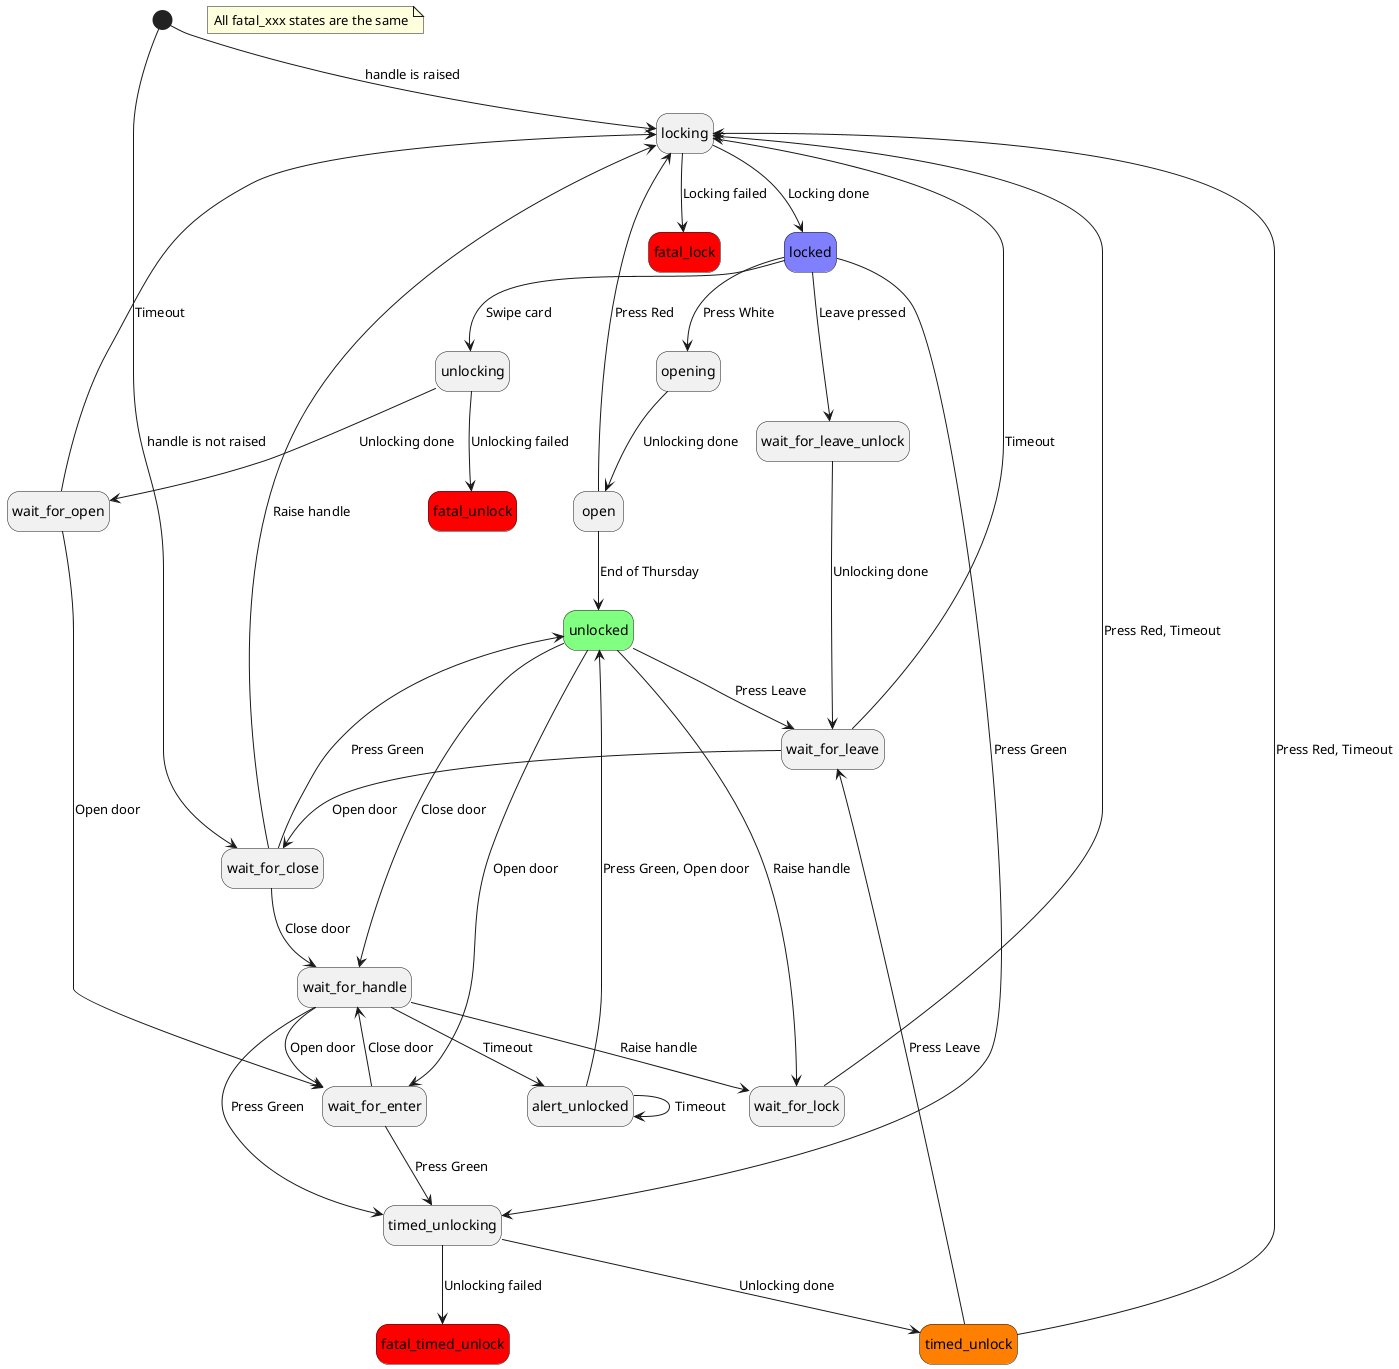 @startuml
hide empty description

state fatal_lock #ff0000
state fatal_unlock #ff0000
state fatal_timed_unlock #ff0000

note "All fatal_xxx states are the same" as fatal_note

state locked #8080ff
state unlocked #80ff80
state timed_unlock #ff8000

[*] --> locking: handle is raised
[*] --> wait_for_close: handle is not raised
alert_unlocked --> alert_unlocked: Timeout
alert_unlocked --> unlocked: Press Green, Open door
locked --> opening: Press White
locked --> timed_unlocking: Press Green
locked --> unlocking: Swipe card
locked --> wait_for_leave_unlock: Leave pressed
locking --> fatal_lock: Locking failed
locking --> locked: Locking done
open --> locking: Press Red
open --> unlocked: End of Thursday
opening --> open: Unlocking done
timed_unlock --> locking: Press Red, Timeout
timed_unlock --> wait_for_leave: Press Leave
timed_unlocking --> fatal_timed_unlock: Unlocking failed
timed_unlocking --> timed_unlock: Unlocking done
unlocked --> wait_for_enter: Open door
unlocked --> wait_for_handle: Close door
unlocked --> wait_for_leave: Press Leave
unlocked --> wait_for_lock: Raise handle
unlocking --> fatal_unlock: Unlocking failed
unlocking --> wait_for_open: Unlocking done
wait_for_close --> locking: Raise handle
wait_for_close --> unlocked: Press Green
wait_for_close --> wait_for_handle: Close door
wait_for_enter --> timed_unlocking: Press Green
wait_for_enter --> wait_for_handle: Close door
wait_for_handle --> alert_unlocked: Timeout
wait_for_handle --> timed_unlocking: Press Green
wait_for_handle --> wait_for_enter: Open door
wait_for_handle --> wait_for_lock: Raise handle
wait_for_leave --> locking: Timeout
wait_for_leave --> wait_for_close: Open door
wait_for_leave_unlock --> wait_for_leave: Unlocking done
wait_for_lock --> locking: Press Red, Timeout
wait_for_open --> locking: Timeout
wait_for_open --> wait_for_enter: Open door
@enduml
